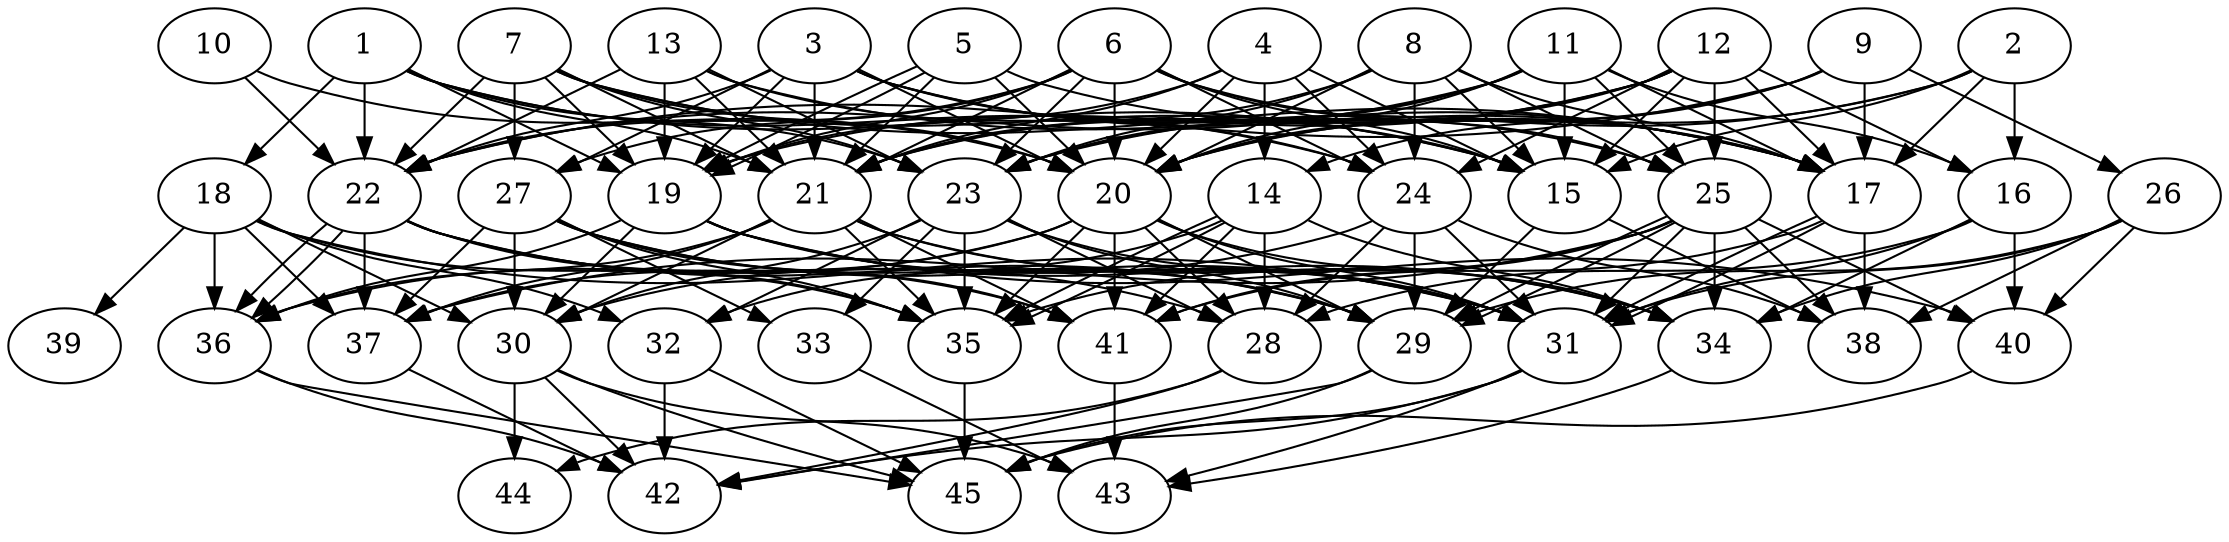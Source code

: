 // DAG automatically generated by daggen at Thu Oct  3 14:07:24 2019
// ./daggen --dot -n 45 --ccr 0.3 --fat 0.7 --regular 0.9 --density 0.9 --mindata 5242880 --maxdata 52428800 
digraph G {
  1 [size="50322773", alpha="0.09", expect_size="15096832"] 
  1 -> 15 [size ="15096832"]
  1 -> 18 [size ="15096832"]
  1 -> 19 [size ="15096832"]
  1 -> 21 [size ="15096832"]
  1 -> 22 [size ="15096832"]
  1 -> 23 [size ="15096832"]
  1 -> 24 [size ="15096832"]
  2 [size="110216533", alpha="0.01", expect_size="33064960"] 
  2 -> 15 [size ="33064960"]
  2 -> 16 [size ="33064960"]
  2 -> 17 [size ="33064960"]
  2 -> 20 [size ="33064960"]
  2 -> 23 [size ="33064960"]
  3 [size="172455253", alpha="0.03", expect_size="51736576"] 
  3 -> 15 [size ="51736576"]
  3 -> 17 [size ="51736576"]
  3 -> 19 [size ="51736576"]
  3 -> 20 [size ="51736576"]
  3 -> 21 [size ="51736576"]
  3 -> 22 [size ="51736576"]
  3 -> 25 [size ="51736576"]
  3 -> 27 [size ="51736576"]
  4 [size="46032213", alpha="0.09", expect_size="13809664"] 
  4 -> 14 [size ="13809664"]
  4 -> 15 [size ="13809664"]
  4 -> 19 [size ="13809664"]
  4 -> 20 [size ="13809664"]
  4 -> 21 [size ="13809664"]
  4 -> 24 [size ="13809664"]
  5 [size="52749653", alpha="0.15", expect_size="15824896"] 
  5 -> 17 [size ="15824896"]
  5 -> 19 [size ="15824896"]
  5 -> 19 [size ="15824896"]
  5 -> 20 [size ="15824896"]
  5 -> 21 [size ="15824896"]
  6 [size="98389333", alpha="0.13", expect_size="29516800"] 
  6 -> 15 [size ="29516800"]
  6 -> 17 [size ="29516800"]
  6 -> 19 [size ="29516800"]
  6 -> 20 [size ="29516800"]
  6 -> 21 [size ="29516800"]
  6 -> 22 [size ="29516800"]
  6 -> 23 [size ="29516800"]
  6 -> 24 [size ="29516800"]
  6 -> 25 [size ="29516800"]
  6 -> 27 [size ="29516800"]
  7 [size="61494613", alpha="0.10", expect_size="18448384"] 
  7 -> 15 [size ="18448384"]
  7 -> 17 [size ="18448384"]
  7 -> 19 [size ="18448384"]
  7 -> 20 [size ="18448384"]
  7 -> 21 [size ="18448384"]
  7 -> 22 [size ="18448384"]
  7 -> 23 [size ="18448384"]
  7 -> 27 [size ="18448384"]
  8 [size="61484373", alpha="0.04", expect_size="18445312"] 
  8 -> 15 [size ="18445312"]
  8 -> 17 [size ="18445312"]
  8 -> 20 [size ="18445312"]
  8 -> 21 [size ="18445312"]
  8 -> 23 [size ="18445312"]
  8 -> 24 [size ="18445312"]
  8 -> 25 [size ="18445312"]
  9 [size="173769387", alpha="0.04", expect_size="52130816"] 
  9 -> 14 [size ="52130816"]
  9 -> 17 [size ="52130816"]
  9 -> 20 [size ="52130816"]
  9 -> 22 [size ="52130816"]
  9 -> 26 [size ="52130816"]
  10 [size="84903253", alpha="0.20", expect_size="25470976"] 
  10 -> 20 [size ="25470976"]
  10 -> 22 [size ="25470976"]
  11 [size="155118933", alpha="0.15", expect_size="46535680"] 
  11 -> 15 [size ="46535680"]
  11 -> 16 [size ="46535680"]
  11 -> 17 [size ="46535680"]
  11 -> 20 [size ="46535680"]
  11 -> 21 [size ="46535680"]
  11 -> 22 [size ="46535680"]
  11 -> 23 [size ="46535680"]
  11 -> 25 [size ="46535680"]
  12 [size="71901867", alpha="0.11", expect_size="21570560"] 
  12 -> 15 [size ="21570560"]
  12 -> 16 [size ="21570560"]
  12 -> 17 [size ="21570560"]
  12 -> 19 [size ="21570560"]
  12 -> 20 [size ="21570560"]
  12 -> 21 [size ="21570560"]
  12 -> 23 [size ="21570560"]
  12 -> 24 [size ="21570560"]
  12 -> 25 [size ="21570560"]
  13 [size="79616000", alpha="0.03", expect_size="23884800"] 
  13 -> 17 [size ="23884800"]
  13 -> 19 [size ="23884800"]
  13 -> 21 [size ="23884800"]
  13 -> 22 [size ="23884800"]
  13 -> 23 [size ="23884800"]
  13 -> 24 [size ="23884800"]
  14 [size="105553920", alpha="0.13", expect_size="31666176"] 
  14 -> 28 [size ="31666176"]
  14 -> 32 [size ="31666176"]
  14 -> 34 [size ="31666176"]
  14 -> 35 [size ="31666176"]
  14 -> 35 [size ="31666176"]
  14 -> 41 [size ="31666176"]
  15 [size="18418347", alpha="0.09", expect_size="5525504"] 
  15 -> 29 [size ="5525504"]
  15 -> 38 [size ="5525504"]
  16 [size="133727573", alpha="0.07", expect_size="40118272"] 
  16 -> 28 [size ="40118272"]
  16 -> 31 [size ="40118272"]
  16 -> 34 [size ="40118272"]
  16 -> 40 [size ="40118272"]
  17 [size="76079787", alpha="0.12", expect_size="22823936"] 
  17 -> 31 [size ="22823936"]
  17 -> 31 [size ="22823936"]
  17 -> 38 [size ="22823936"]
  17 -> 41 [size ="22823936"]
  18 [size="157655040", alpha="0.15", expect_size="47296512"] 
  18 -> 30 [size ="47296512"]
  18 -> 31 [size ="47296512"]
  18 -> 32 [size ="47296512"]
  18 -> 35 [size ="47296512"]
  18 -> 36 [size ="47296512"]
  18 -> 37 [size ="47296512"]
  18 -> 39 [size ="47296512"]
  19 [size="30795093", alpha="0.02", expect_size="9238528"] 
  19 -> 29 [size ="9238528"]
  19 -> 30 [size ="9238528"]
  19 -> 31 [size ="9238528"]
  19 -> 34 [size ="9238528"]
  19 -> 36 [size ="9238528"]
  19 -> 40 [size ="9238528"]
  20 [size="63860053", alpha="0.01", expect_size="19158016"] 
  20 -> 28 [size ="19158016"]
  20 -> 29 [size ="19158016"]
  20 -> 31 [size ="19158016"]
  20 -> 34 [size ="19158016"]
  20 -> 35 [size ="19158016"]
  20 -> 36 [size ="19158016"]
  20 -> 37 [size ="19158016"]
  20 -> 41 [size ="19158016"]
  21 [size="61689173", alpha="0.03", expect_size="18506752"] 
  21 -> 30 [size ="18506752"]
  21 -> 31 [size ="18506752"]
  21 -> 34 [size ="18506752"]
  21 -> 35 [size ="18506752"]
  21 -> 36 [size ="18506752"]
  21 -> 37 [size ="18506752"]
  21 -> 41 [size ="18506752"]
  22 [size="25774080", alpha="0.18", expect_size="7732224"] 
  22 -> 28 [size ="7732224"]
  22 -> 29 [size ="7732224"]
  22 -> 35 [size ="7732224"]
  22 -> 36 [size ="7732224"]
  22 -> 36 [size ="7732224"]
  22 -> 37 [size ="7732224"]
  22 -> 41 [size ="7732224"]
  23 [size="113203200", alpha="0.12", expect_size="33960960"] 
  23 -> 28 [size ="33960960"]
  23 -> 29 [size ="33960960"]
  23 -> 30 [size ="33960960"]
  23 -> 31 [size ="33960960"]
  23 -> 32 [size ="33960960"]
  23 -> 33 [size ="33960960"]
  23 -> 35 [size ="33960960"]
  24 [size="134789120", alpha="0.10", expect_size="40436736"] 
  24 -> 28 [size ="40436736"]
  24 -> 29 [size ="40436736"]
  24 -> 30 [size ="40436736"]
  24 -> 31 [size ="40436736"]
  24 -> 38 [size ="40436736"]
  25 [size="77663573", alpha="0.13", expect_size="23299072"] 
  25 -> 29 [size ="23299072"]
  25 -> 29 [size ="23299072"]
  25 -> 31 [size ="23299072"]
  25 -> 34 [size ="23299072"]
  25 -> 35 [size ="23299072"]
  25 -> 37 [size ="23299072"]
  25 -> 38 [size ="23299072"]
  25 -> 40 [size ="23299072"]
  25 -> 41 [size ="23299072"]
  26 [size="150961493", alpha="0.05", expect_size="45288448"] 
  26 -> 29 [size ="45288448"]
  26 -> 31 [size ="45288448"]
  26 -> 34 [size ="45288448"]
  26 -> 38 [size ="45288448"]
  26 -> 40 [size ="45288448"]
  27 [size="51056640", alpha="0.04", expect_size="15316992"] 
  27 -> 29 [size ="15316992"]
  27 -> 30 [size ="15316992"]
  27 -> 31 [size ="15316992"]
  27 -> 33 [size ="15316992"]
  27 -> 35 [size ="15316992"]
  27 -> 37 [size ="15316992"]
  27 -> 41 [size ="15316992"]
  28 [size="142168747", alpha="0.07", expect_size="42650624"] 
  28 -> 42 [size ="42650624"]
  28 -> 44 [size ="42650624"]
  29 [size="101150720", alpha="0.11", expect_size="30345216"] 
  29 -> 42 [size ="30345216"]
  29 -> 45 [size ="30345216"]
  30 [size="116360533", alpha="0.04", expect_size="34908160"] 
  30 -> 42 [size ="34908160"]
  30 -> 43 [size ="34908160"]
  30 -> 44 [size ="34908160"]
  30 -> 45 [size ="34908160"]
  31 [size="120668160", alpha="0.13", expect_size="36200448"] 
  31 -> 42 [size ="36200448"]
  31 -> 43 [size ="36200448"]
  31 -> 45 [size ="36200448"]
  32 [size="146920107", alpha="0.10", expect_size="44076032"] 
  32 -> 42 [size ="44076032"]
  32 -> 45 [size ="44076032"]
  33 [size="130573653", alpha="0.15", expect_size="39172096"] 
  33 -> 43 [size ="39172096"]
  34 [size="69317973", alpha="0.11", expect_size="20795392"] 
  34 -> 43 [size ="20795392"]
  35 [size="149002240", alpha="0.07", expect_size="44700672"] 
  35 -> 45 [size ="44700672"]
  36 [size="90330453", alpha="0.17", expect_size="27099136"] 
  36 -> 42 [size ="27099136"]
  36 -> 45 [size ="27099136"]
  37 [size="131502080", alpha="0.16", expect_size="39450624"] 
  37 -> 42 [size ="39450624"]
  38 [size="159252480", alpha="0.12", expect_size="47775744"] 
  39 [size="60306773", alpha="0.09", expect_size="18092032"] 
  40 [size="148241067", alpha="0.13", expect_size="44472320"] 
  40 -> 45 [size ="44472320"]
  41 [size="18629973", alpha="0.02", expect_size="5588992"] 
  41 -> 43 [size ="5588992"]
  42 [size="123685547", alpha="0.13", expect_size="37105664"] 
  43 [size="45981013", alpha="0.15", expect_size="13794304"] 
  44 [size="162225493", alpha="0.12", expect_size="48667648"] 
  45 [size="88640853", alpha="0.18", expect_size="26592256"] 
}
